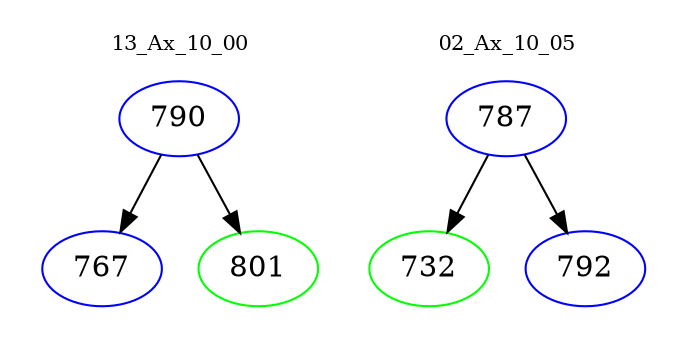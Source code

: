 digraph{
subgraph cluster_0 {
color = white
label = "13_Ax_10_00";
fontsize=10;
T0_790 [label="790", color="blue"]
T0_790 -> T0_767 [color="black"]
T0_767 [label="767", color="blue"]
T0_790 -> T0_801 [color="black"]
T0_801 [label="801", color="green"]
}
subgraph cluster_1 {
color = white
label = "02_Ax_10_05";
fontsize=10;
T1_787 [label="787", color="blue"]
T1_787 -> T1_732 [color="black"]
T1_732 [label="732", color="green"]
T1_787 -> T1_792 [color="black"]
T1_792 [label="792", color="blue"]
}
}
